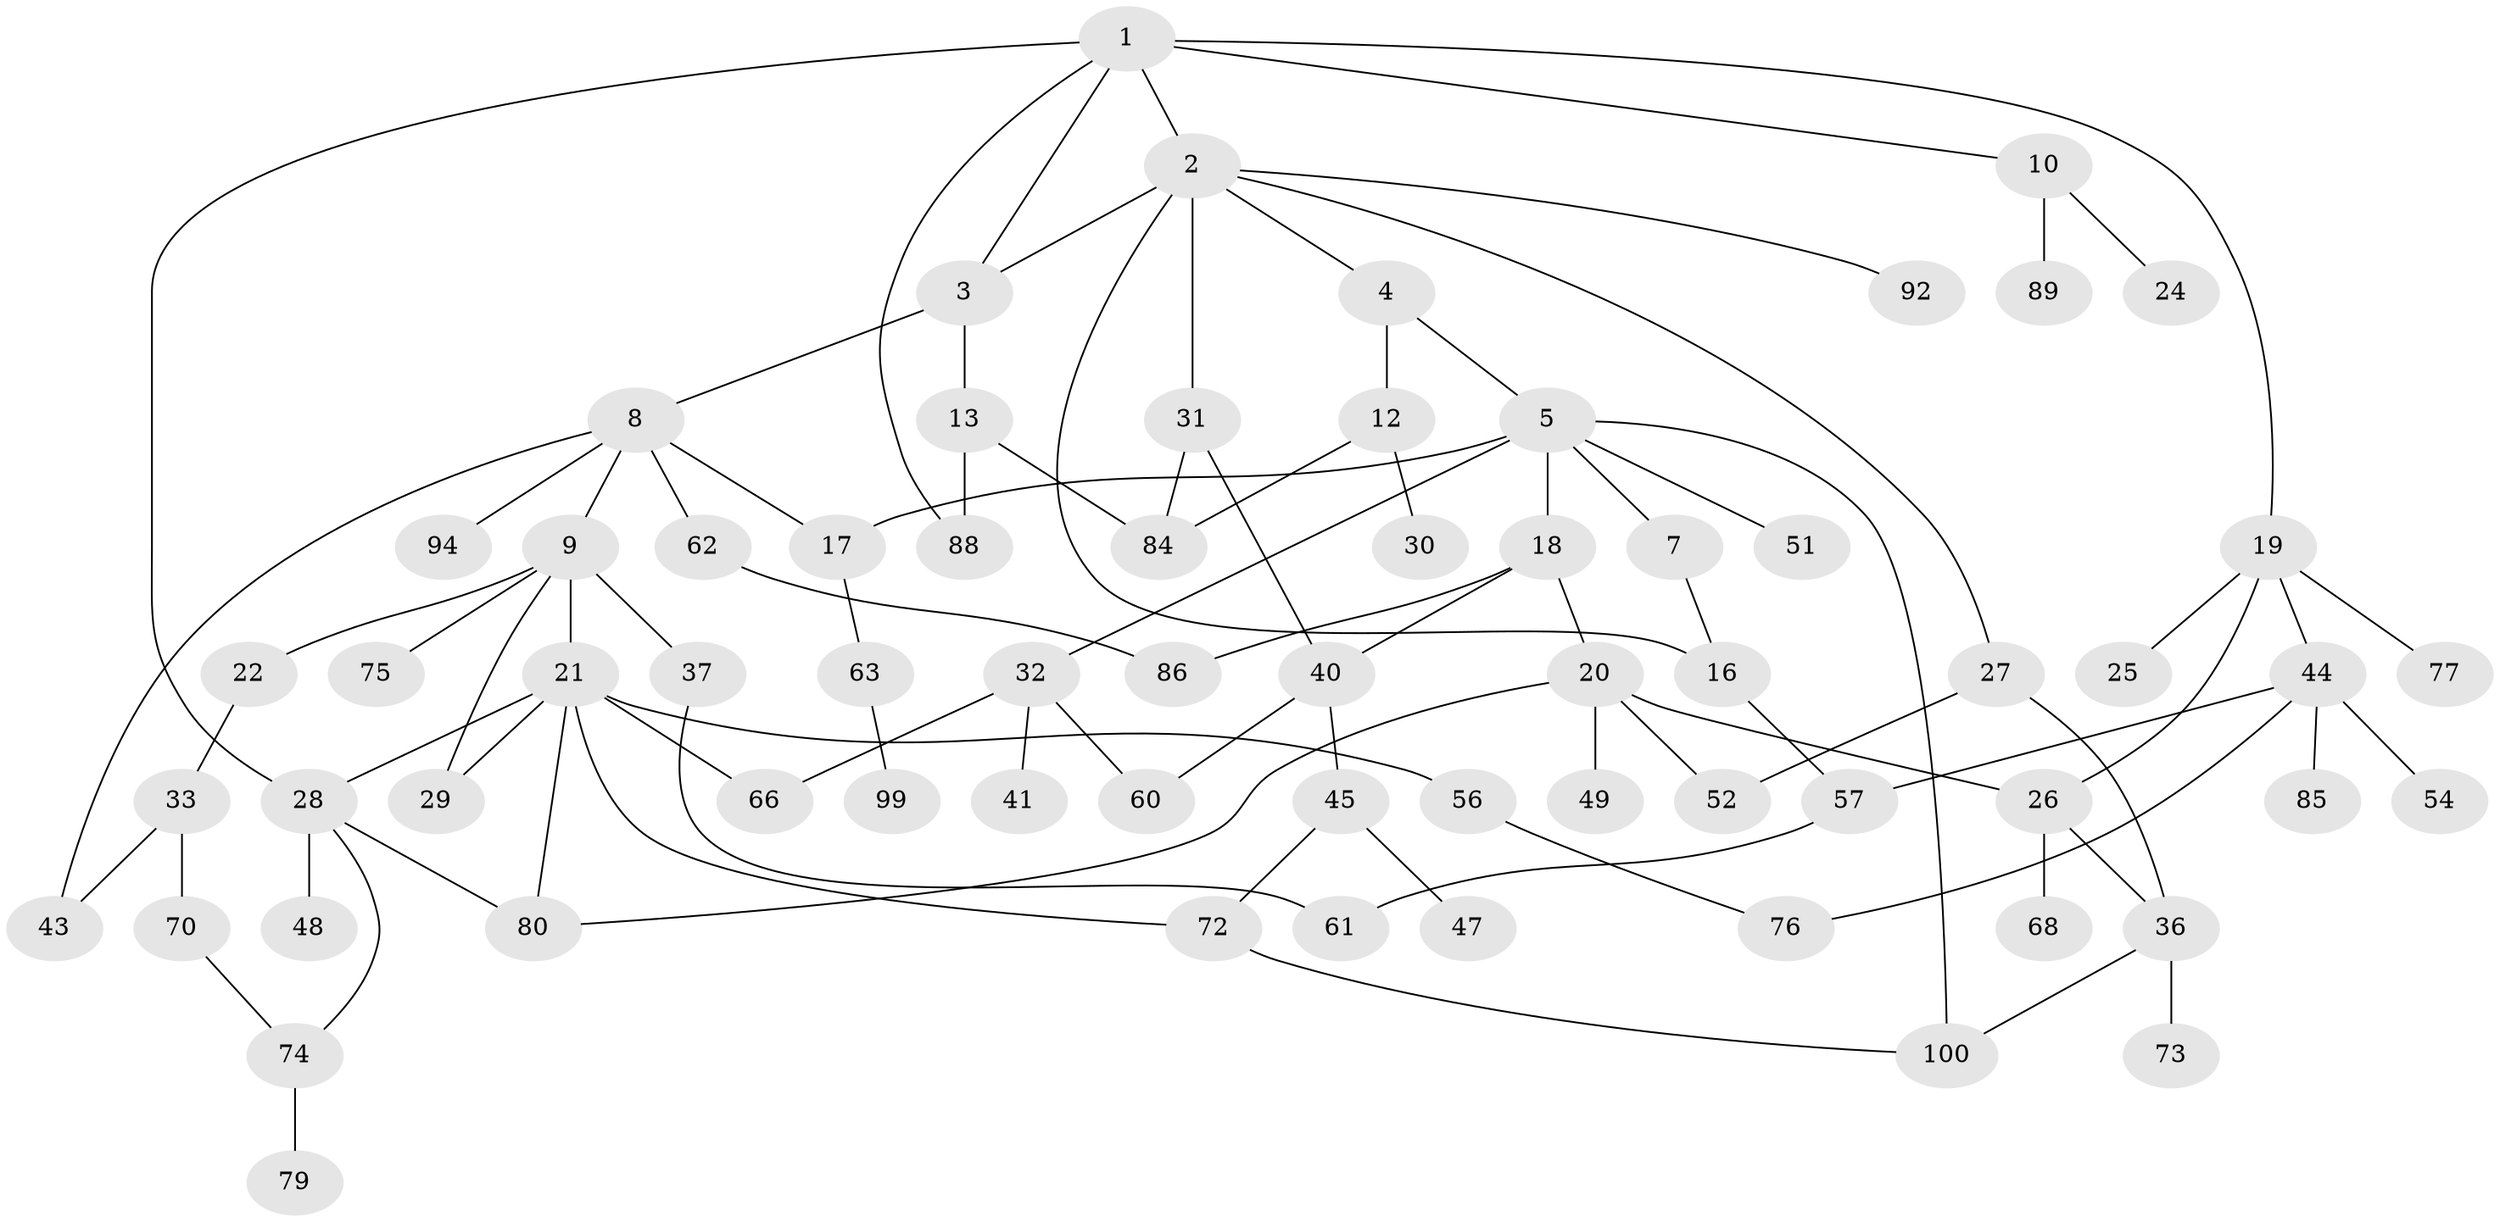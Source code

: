 // original degree distribution, {6: 0.04, 5: 0.05, 4: 0.11, 3: 0.24, 2: 0.29, 1: 0.27}
// Generated by graph-tools (version 1.1) at 2025/38/02/21/25 10:38:51]
// undirected, 67 vertices, 91 edges
graph export_dot {
graph [start="1"]
  node [color=gray90,style=filled];
  1 [super="+6"];
  2 [super="+11"];
  3 [super="+53"];
  4;
  5 [super="+14"];
  7;
  8 [super="+42"];
  9 [super="+59"];
  10 [super="+15"];
  12 [super="+87"];
  13 [super="+23"];
  16;
  17;
  18 [super="+39"];
  19;
  20 [super="+34"];
  21 [super="+38"];
  22 [super="+35"];
  24;
  25;
  26 [super="+67"];
  27;
  28 [super="+55"];
  29 [super="+81"];
  30;
  31;
  32;
  33;
  36 [super="+83"];
  37;
  40 [super="+46"];
  41 [super="+93"];
  43;
  44 [super="+50"];
  45 [super="+98"];
  47;
  48;
  49;
  51;
  52 [super="+71"];
  54 [super="+91"];
  56 [super="+58"];
  57 [super="+64"];
  60 [super="+82"];
  61;
  62 [super="+69"];
  63 [super="+65"];
  66 [super="+78"];
  68;
  70 [super="+90"];
  72;
  73;
  74 [super="+97"];
  75;
  76;
  77 [super="+96"];
  79;
  80;
  84 [super="+95"];
  85;
  86;
  88;
  89;
  92;
  94;
  99;
  100;
  1 -- 2;
  1 -- 3;
  1 -- 10;
  1 -- 19;
  1 -- 28;
  1 -- 88;
  2 -- 4;
  2 -- 31;
  2 -- 16;
  2 -- 27;
  2 -- 92;
  2 -- 3;
  3 -- 8;
  3 -- 13;
  4 -- 5;
  4 -- 12;
  5 -- 7;
  5 -- 18;
  5 -- 32;
  5 -- 17;
  5 -- 51;
  5 -- 100;
  7 -- 16;
  8 -- 9;
  8 -- 62;
  8 -- 17;
  8 -- 43;
  8 -- 94;
  9 -- 21;
  9 -- 22;
  9 -- 37;
  9 -- 75;
  9 -- 29;
  10 -- 24;
  10 -- 89;
  12 -- 30;
  12 -- 84;
  13 -- 88;
  13 -- 84;
  16 -- 57;
  17 -- 63;
  18 -- 20;
  18 -- 40;
  18 -- 86;
  19 -- 25;
  19 -- 26;
  19 -- 44;
  19 -- 77;
  20 -- 49;
  20 -- 80;
  20 -- 26;
  20 -- 52 [weight=2];
  21 -- 29;
  21 -- 56;
  21 -- 66;
  21 -- 80;
  21 -- 72;
  21 -- 28;
  22 -- 33;
  26 -- 36;
  26 -- 68;
  27 -- 52;
  27 -- 36;
  28 -- 48;
  28 -- 80;
  28 -- 74;
  31 -- 84;
  31 -- 40;
  32 -- 41;
  32 -- 60;
  32 -- 66;
  33 -- 43;
  33 -- 70;
  36 -- 73;
  36 -- 100;
  37 -- 61;
  40 -- 45;
  40 -- 60;
  44 -- 85;
  44 -- 54;
  44 -- 57;
  44 -- 76;
  45 -- 47;
  45 -- 72;
  56 -- 76;
  57 -- 61;
  62 -- 86;
  63 -- 99;
  70 -- 74;
  72 -- 100;
  74 -- 79;
}
